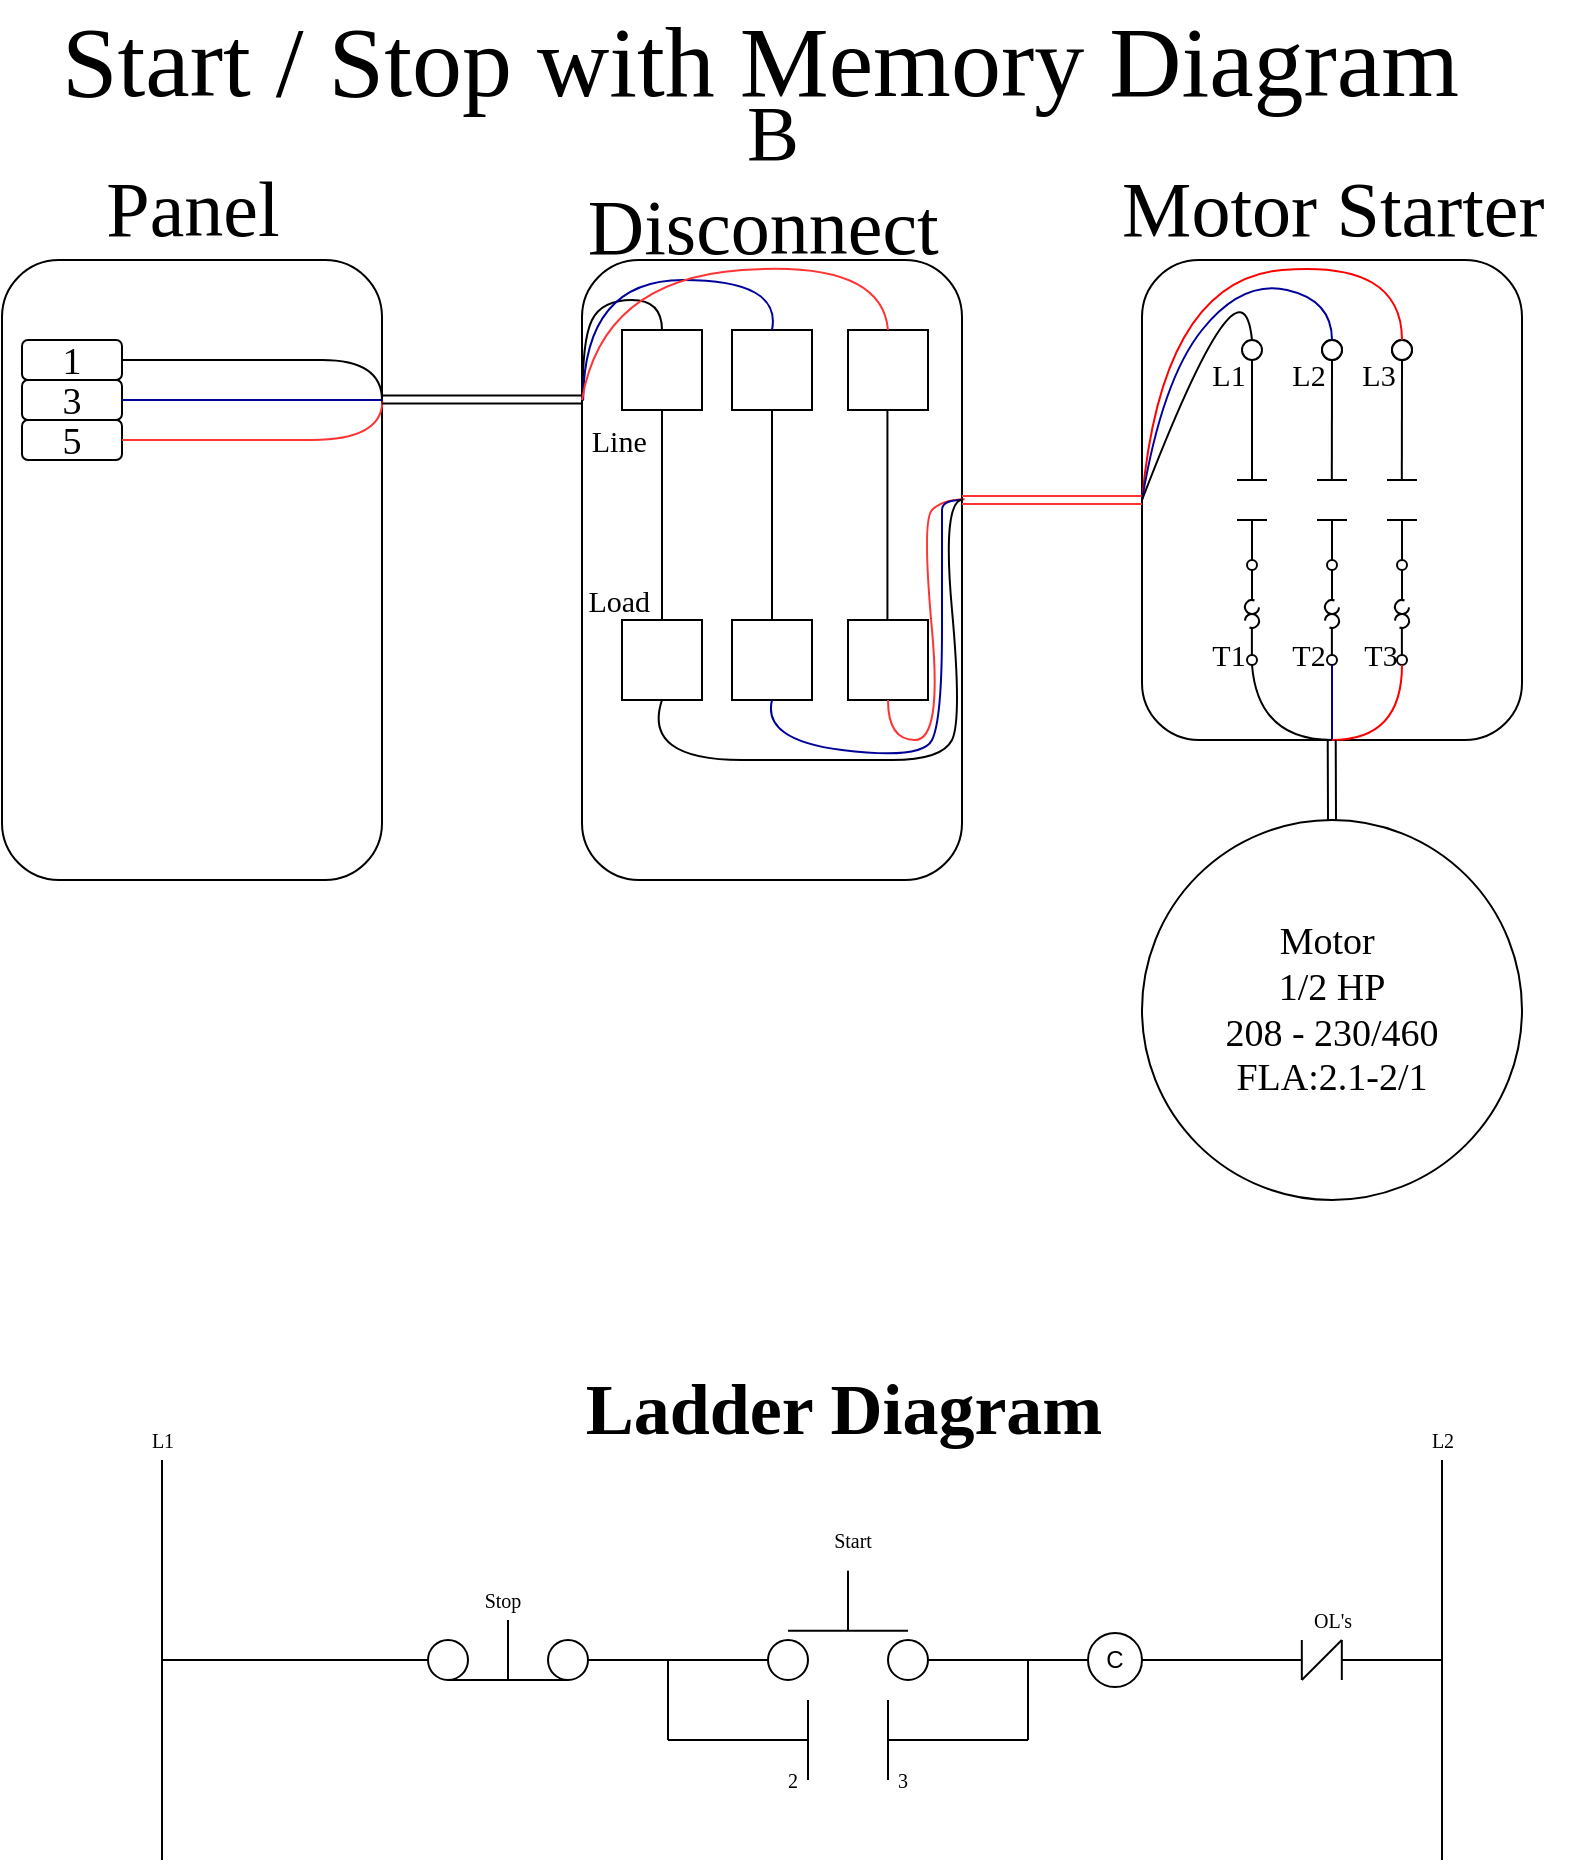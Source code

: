 <mxfile version="16.2.4" type="github">
  <diagram id="JhNW7K9gB0snOxjoR8eA" name="Page-1">
    <mxGraphModel dx="946" dy="1663" grid="1" gridSize="10" guides="1" tooltips="1" connect="1" arrows="1" fold="1" page="1" pageScale="1" pageWidth="850" pageHeight="1100" math="0" shadow="0">
      <root>
        <mxCell id="0" />
        <mxCell id="1" parent="0" />
        <mxCell id="8scC_wSJQgRr0QdbTtFx-1" value="" style="endArrow=none;html=1;rounded=0;" parent="1" edge="1">
          <mxGeometry width="50" height="50" relative="1" as="geometry">
            <mxPoint x="120" y="920" as="sourcePoint" />
            <mxPoint x="120" y="720" as="targetPoint" />
            <Array as="points" />
          </mxGeometry>
        </mxCell>
        <mxCell id="8scC_wSJQgRr0QdbTtFx-2" value="" style="endArrow=none;html=1;rounded=0;" parent="1" edge="1">
          <mxGeometry width="50" height="50" relative="1" as="geometry">
            <mxPoint x="760" y="920" as="sourcePoint" />
            <mxPoint x="760" y="720" as="targetPoint" />
          </mxGeometry>
        </mxCell>
        <mxCell id="8scC_wSJQgRr0QdbTtFx-3" value="" style="endArrow=none;html=1;rounded=0;entryX=0;entryY=0.5;entryDx=0;entryDy=0;" parent="1" target="8scC_wSJQgRr0QdbTtFx-5" edge="1">
          <mxGeometry width="50" height="50" relative="1" as="geometry">
            <mxPoint x="120" y="820" as="sourcePoint" />
            <mxPoint x="250" y="820" as="targetPoint" />
          </mxGeometry>
        </mxCell>
        <mxCell id="8scC_wSJQgRr0QdbTtFx-5" value="" style="ellipse;whiteSpace=wrap;html=1;aspect=fixed;" parent="1" vertex="1">
          <mxGeometry x="253" y="810" width="20" height="20" as="geometry" />
        </mxCell>
        <mxCell id="8scC_wSJQgRr0QdbTtFx-6" value="" style="endArrow=none;html=1;rounded=0;exitX=0.5;exitY=1;exitDx=0;exitDy=0;entryX=0.5;entryY=1;entryDx=0;entryDy=0;" parent="1" source="8scC_wSJQgRr0QdbTtFx-5" target="8scC_wSJQgRr0QdbTtFx-8" edge="1">
          <mxGeometry width="50" height="50" relative="1" as="geometry">
            <mxPoint x="433" y="860" as="sourcePoint" />
            <mxPoint x="313" y="830" as="targetPoint" />
          </mxGeometry>
        </mxCell>
        <mxCell id="8scC_wSJQgRr0QdbTtFx-7" value="" style="endArrow=none;html=1;rounded=0;" parent="1" edge="1">
          <mxGeometry width="50" height="50" relative="1" as="geometry">
            <mxPoint x="293" y="830" as="sourcePoint" />
            <mxPoint x="293" y="800" as="targetPoint" />
          </mxGeometry>
        </mxCell>
        <mxCell id="8scC_wSJQgRr0QdbTtFx-8" value="" style="ellipse;whiteSpace=wrap;html=1;aspect=fixed;" parent="1" vertex="1">
          <mxGeometry x="313" y="810" width="20" height="20" as="geometry" />
        </mxCell>
        <mxCell id="8scC_wSJQgRr0QdbTtFx-10" value="" style="endArrow=none;html=1;rounded=0;exitX=1;exitY=0.5;exitDx=0;exitDy=0;" parent="1" source="8scC_wSJQgRr0QdbTtFx-8" edge="1">
          <mxGeometry width="50" height="50" relative="1" as="geometry">
            <mxPoint x="273" y="850" as="sourcePoint" />
            <mxPoint x="373" y="820" as="targetPoint" />
          </mxGeometry>
        </mxCell>
        <mxCell id="8scC_wSJQgRr0QdbTtFx-11" value="" style="ellipse;whiteSpace=wrap;html=1;aspect=fixed;" parent="1" vertex="1">
          <mxGeometry x="423" y="810" width="20" height="20" as="geometry" />
        </mxCell>
        <mxCell id="8scC_wSJQgRr0QdbTtFx-13" value="" style="endArrow=none;html=1;rounded=0;" parent="1" edge="1">
          <mxGeometry width="50" height="50" relative="1" as="geometry">
            <mxPoint x="463.0" y="805.42" as="sourcePoint" />
            <mxPoint x="463.0" y="775.42" as="targetPoint" />
          </mxGeometry>
        </mxCell>
        <mxCell id="8scC_wSJQgRr0QdbTtFx-14" value="" style="ellipse;whiteSpace=wrap;html=1;aspect=fixed;" parent="1" vertex="1">
          <mxGeometry x="483" y="810" width="20" height="20" as="geometry" />
        </mxCell>
        <mxCell id="8scC_wSJQgRr0QdbTtFx-15" value="" style="endArrow=none;html=1;rounded=0;exitX=1;exitY=0.5;exitDx=0;exitDy=0;" parent="1" source="8scC_wSJQgRr0QdbTtFx-14" edge="1">
          <mxGeometry width="50" height="50" relative="1" as="geometry">
            <mxPoint x="443" y="850" as="sourcePoint" />
            <mxPoint x="553" y="820" as="targetPoint" />
          </mxGeometry>
        </mxCell>
        <mxCell id="8scC_wSJQgRr0QdbTtFx-16" value="" style="endArrow=none;html=1;rounded=0;" parent="1" edge="1">
          <mxGeometry width="50" height="50" relative="1" as="geometry">
            <mxPoint x="433" y="805.42" as="sourcePoint" />
            <mxPoint x="493" y="805.42" as="targetPoint" />
          </mxGeometry>
        </mxCell>
        <mxCell id="8scC_wSJQgRr0QdbTtFx-20" value="" style="endArrow=none;html=1;rounded=0;" parent="1" edge="1">
          <mxGeometry width="50" height="50" relative="1" as="geometry">
            <mxPoint x="373" y="860" as="sourcePoint" />
            <mxPoint x="373" y="820" as="targetPoint" />
          </mxGeometry>
        </mxCell>
        <mxCell id="8scC_wSJQgRr0QdbTtFx-21" value="" style="endArrow=none;html=1;rounded=0;" parent="1" edge="1">
          <mxGeometry width="50" height="50" relative="1" as="geometry">
            <mxPoint x="373" y="860" as="sourcePoint" />
            <mxPoint x="443" y="860" as="targetPoint" />
          </mxGeometry>
        </mxCell>
        <mxCell id="8scC_wSJQgRr0QdbTtFx-22" value="" style="endArrow=none;html=1;rounded=0;" parent="1" edge="1">
          <mxGeometry width="50" height="50" relative="1" as="geometry">
            <mxPoint x="443" y="880" as="sourcePoint" />
            <mxPoint x="443" y="840" as="targetPoint" />
          </mxGeometry>
        </mxCell>
        <mxCell id="8scC_wSJQgRr0QdbTtFx-23" value="" style="endArrow=none;html=1;rounded=0;" parent="1" edge="1">
          <mxGeometry width="50" height="50" relative="1" as="geometry">
            <mxPoint x="483" y="880" as="sourcePoint" />
            <mxPoint x="483" y="840" as="targetPoint" />
          </mxGeometry>
        </mxCell>
        <mxCell id="8scC_wSJQgRr0QdbTtFx-24" value="" style="endArrow=none;html=1;rounded=0;" parent="1" edge="1">
          <mxGeometry width="50" height="50" relative="1" as="geometry">
            <mxPoint x="483" y="860" as="sourcePoint" />
            <mxPoint x="553" y="860" as="targetPoint" />
          </mxGeometry>
        </mxCell>
        <mxCell id="8scC_wSJQgRr0QdbTtFx-25" value="" style="endArrow=none;html=1;rounded=0;entryX=0;entryY=0.5;entryDx=0;entryDy=0;" parent="1" target="8scC_wSJQgRr0QdbTtFx-11" edge="1">
          <mxGeometry width="50" height="50" relative="1" as="geometry">
            <mxPoint x="373" y="820" as="sourcePoint" />
            <mxPoint x="463" y="800" as="targetPoint" />
          </mxGeometry>
        </mxCell>
        <mxCell id="8scC_wSJQgRr0QdbTtFx-26" value="" style="endArrow=none;html=1;rounded=0;" parent="1" edge="1">
          <mxGeometry width="50" height="50" relative="1" as="geometry">
            <mxPoint x="553" y="860" as="sourcePoint" />
            <mxPoint x="553" y="820" as="targetPoint" />
          </mxGeometry>
        </mxCell>
        <mxCell id="8scC_wSJQgRr0QdbTtFx-27" value="" style="endArrow=none;html=1;rounded=0;" parent="1" target="8scC_wSJQgRr0QdbTtFx-28" edge="1">
          <mxGeometry width="50" height="50" relative="1" as="geometry">
            <mxPoint x="553" y="820" as="sourcePoint" />
            <mxPoint x="593" y="820" as="targetPoint" />
          </mxGeometry>
        </mxCell>
        <mxCell id="8scC_wSJQgRr0QdbTtFx-28" value="C" style="ellipse;whiteSpace=wrap;html=1;aspect=fixed;direction=west;" parent="1" vertex="1">
          <mxGeometry x="583" y="806.5" width="27" height="27" as="geometry" />
        </mxCell>
        <mxCell id="8scC_wSJQgRr0QdbTtFx-32" value="" style="endArrow=none;html=1;rounded=0;fontFamily=Times New Roman;fontSize=10;fontColor=default;exitX=0;exitY=0.5;exitDx=0;exitDy=0;" parent="1" source="8scC_wSJQgRr0QdbTtFx-28" edge="1">
          <mxGeometry width="50" height="50" relative="1" as="geometry">
            <mxPoint x="609.997" y="795.0" as="sourcePoint" />
            <mxPoint x="690" y="820" as="targetPoint" />
          </mxGeometry>
        </mxCell>
        <mxCell id="8scC_wSJQgRr0QdbTtFx-9" value="" style="endArrow=none;html=1;rounded=0;fontFamily=Times New Roman;fontSize=10;fontColor=default;" parent="1" edge="1">
          <mxGeometry width="50" height="50" relative="1" as="geometry">
            <mxPoint x="689.91" y="830" as="sourcePoint" />
            <mxPoint x="689.91" y="810" as="targetPoint" />
          </mxGeometry>
        </mxCell>
        <mxCell id="8scC_wSJQgRr0QdbTtFx-12" value="" style="endArrow=none;html=1;rounded=0;fontFamily=Times New Roman;fontSize=10;fontColor=default;" parent="1" edge="1">
          <mxGeometry width="50" height="50" relative="1" as="geometry">
            <mxPoint x="709.91" y="830" as="sourcePoint" />
            <mxPoint x="709.91" y="810" as="targetPoint" />
          </mxGeometry>
        </mxCell>
        <mxCell id="8scC_wSJQgRr0QdbTtFx-17" value="" style="endArrow=none;html=1;rounded=0;fontFamily=Times New Roman;fontSize=10;fontColor=default;" parent="1" edge="1">
          <mxGeometry width="50" height="50" relative="1" as="geometry">
            <mxPoint x="689.91" y="830" as="sourcePoint" />
            <mxPoint x="709.91" y="810" as="targetPoint" />
          </mxGeometry>
        </mxCell>
        <mxCell id="8scC_wSJQgRr0QdbTtFx-18" value="OL&#39;s" style="text;html=1;align=center;verticalAlign=middle;resizable=0;points=[];autosize=1;strokeColor=none;fillColor=none;fontSize=10;fontFamily=Times New Roman;fontColor=default;" parent="1" vertex="1">
          <mxGeometry x="690" y="790" width="30" height="20" as="geometry" />
        </mxCell>
        <mxCell id="8scC_wSJQgRr0QdbTtFx-19" value="2" style="text;html=1;align=center;verticalAlign=middle;resizable=0;points=[];autosize=1;strokeColor=none;fillColor=none;fontSize=10;fontFamily=Times New Roman;fontColor=default;" parent="1" vertex="1">
          <mxGeometry x="425" y="870" width="20" height="20" as="geometry" />
        </mxCell>
        <mxCell id="8scC_wSJQgRr0QdbTtFx-29" value="3" style="text;html=1;align=center;verticalAlign=middle;resizable=0;points=[];autosize=1;strokeColor=none;fillColor=none;fontSize=10;fontFamily=Times New Roman;fontColor=default;" parent="1" vertex="1">
          <mxGeometry x="480" y="870" width="20" height="20" as="geometry" />
        </mxCell>
        <mxCell id="8scC_wSJQgRr0QdbTtFx-30" value="Start&lt;br&gt;" style="text;html=1;align=center;verticalAlign=middle;resizable=0;points=[];autosize=1;strokeColor=none;fillColor=none;fontSize=10;fontFamily=Times New Roman;fontColor=default;" parent="1" vertex="1">
          <mxGeometry x="450" y="750" width="30" height="20" as="geometry" />
        </mxCell>
        <mxCell id="8scC_wSJQgRr0QdbTtFx-31" value="Stop" style="text;html=1;align=center;verticalAlign=middle;resizable=0;points=[];autosize=1;strokeColor=none;fillColor=none;fontSize=10;fontFamily=Times New Roman;fontColor=default;" parent="1" vertex="1">
          <mxGeometry x="275" y="780" width="30" height="20" as="geometry" />
        </mxCell>
        <mxCell id="8scC_wSJQgRr0QdbTtFx-33" value="L1&lt;br&gt;" style="text;html=1;align=center;verticalAlign=middle;resizable=0;points=[];autosize=1;strokeColor=none;fillColor=none;fontSize=10;fontFamily=Times New Roman;fontColor=default;" parent="1" vertex="1">
          <mxGeometry x="105" y="700" width="30" height="20" as="geometry" />
        </mxCell>
        <mxCell id="8scC_wSJQgRr0QdbTtFx-34" value="L2" style="text;html=1;align=center;verticalAlign=middle;resizable=0;points=[];autosize=1;strokeColor=none;fillColor=none;fontSize=10;fontFamily=Times New Roman;fontColor=default;" parent="1" vertex="1">
          <mxGeometry x="745" y="700" width="30" height="20" as="geometry" />
        </mxCell>
        <mxCell id="8scC_wSJQgRr0QdbTtFx-35" value="" style="endArrow=none;html=1;rounded=0;fontFamily=Times New Roman;fontSize=10;fontColor=default;" parent="1" edge="1">
          <mxGeometry width="50" height="50" relative="1" as="geometry">
            <mxPoint x="710" y="820" as="sourcePoint" />
            <mxPoint x="760" y="820" as="targetPoint" />
          </mxGeometry>
        </mxCell>
        <mxCell id="8scC_wSJQgRr0QdbTtFx-36" value="&lt;h1&gt;&lt;font style=&quot;font-size: 36px&quot;&gt;Ladder Diagram&amp;nbsp;&lt;/font&gt;&lt;/h1&gt;" style="text;html=1;align=center;verticalAlign=middle;resizable=0;points=[];autosize=1;strokeColor=none;fillColor=none;fontSize=10;fontFamily=Times New Roman;fontColor=default;" parent="1" vertex="1">
          <mxGeometry x="325" y="670" width="280" height="50" as="geometry" />
        </mxCell>
        <mxCell id="8scC_wSJQgRr0QdbTtFx-38" value="" style="rounded=1;whiteSpace=wrap;html=1;labelBackgroundColor=none;fontFamily=Times New Roman;fontSize=36;fontColor=default;direction=south;" parent="1" vertex="1">
          <mxGeometry x="40" y="120" width="190" height="310" as="geometry" />
        </mxCell>
        <mxCell id="8scC_wSJQgRr0QdbTtFx-39" value="" style="rounded=1;whiteSpace=wrap;html=1;labelBackgroundColor=none;fontFamily=Times New Roman;fontSize=36;fontColor=default;direction=south;" parent="1" vertex="1">
          <mxGeometry x="330" y="120" width="190" height="310" as="geometry" />
        </mxCell>
        <mxCell id="8scC_wSJQgRr0QdbTtFx-41" value="&lt;font style=&quot;font-size: 19px&quot;&gt;1&lt;/font&gt;" style="rounded=1;whiteSpace=wrap;html=1;labelBackgroundColor=none;fontFamily=Times New Roman;fontSize=36;fontColor=default;spacingLeft=0;spacingBottom=10;" parent="1" vertex="1">
          <mxGeometry x="50" y="160" width="50" height="20" as="geometry" />
        </mxCell>
        <mxCell id="8scC_wSJQgRr0QdbTtFx-135" style="edgeStyle=orthogonalEdgeStyle;curved=1;rounded=0;orthogonalLoop=1;jettySize=auto;html=1;exitX=1;exitY=0.75;exitDx=0;exitDy=0;fontFamily=Times New Roman;fontSize=19;fontColor=default;strokeColor=#000000;" parent="1" source="8scC_wSJQgRr0QdbTtFx-40" edge="1">
          <mxGeometry relative="1" as="geometry">
            <mxPoint x="657.508" y="360.056" as="targetPoint" />
          </mxGeometry>
        </mxCell>
        <mxCell id="8scC_wSJQgRr0QdbTtFx-40" value="" style="rounded=1;whiteSpace=wrap;html=1;labelBackgroundColor=none;fontFamily=Times New Roman;fontSize=36;fontColor=default;direction=south;strokeColor=#000000;" parent="1" vertex="1">
          <mxGeometry x="610" y="120" width="190" height="240" as="geometry" />
        </mxCell>
        <mxCell id="8scC_wSJQgRr0QdbTtFx-42" value="&lt;font style=&quot;font-size: 19px&quot;&gt;3&lt;/font&gt;" style="rounded=1;whiteSpace=wrap;html=1;labelBackgroundColor=none;fontFamily=Times New Roman;fontSize=36;fontColor=default;spacingBottom=10;" parent="1" vertex="1">
          <mxGeometry x="50" y="180" width="50" height="20" as="geometry" />
        </mxCell>
        <mxCell id="8scC_wSJQgRr0QdbTtFx-43" value="&lt;font style=&quot;font-size: 19px&quot;&gt;5&lt;/font&gt;" style="rounded=1;whiteSpace=wrap;html=1;labelBackgroundColor=none;fontFamily=Times New Roman;fontSize=36;fontColor=default;spacingBottom=10;" parent="1" vertex="1">
          <mxGeometry x="50" y="200" width="50" height="20" as="geometry" />
        </mxCell>
        <mxCell id="8scC_wSJQgRr0QdbTtFx-53" value="" style="endArrow=none;html=1;rounded=0;fontFamily=Times New Roman;fontSize=19;fontColor=default;strokeColor=#000099;curved=1;exitX=1;exitY=0.5;exitDx=0;exitDy=0;" parent="1" source="8scC_wSJQgRr0QdbTtFx-42" edge="1">
          <mxGeometry width="50" height="50" relative="1" as="geometry">
            <mxPoint x="140" y="210" as="sourcePoint" />
            <mxPoint x="230" y="190" as="targetPoint" />
          </mxGeometry>
        </mxCell>
        <mxCell id="8scC_wSJQgRr0QdbTtFx-54" value="" style="endArrow=none;html=1;rounded=0;fontFamily=Times New Roman;fontSize=19;fontColor=default;strokeColor=#FF3333;curved=1;exitX=1;exitY=0.5;exitDx=0;exitDy=0;entryX=0.228;entryY=-0.001;entryDx=0;entryDy=0;entryPerimeter=0;" parent="1" source="8scC_wSJQgRr0QdbTtFx-43" target="8scC_wSJQgRr0QdbTtFx-38" edge="1">
          <mxGeometry width="50" height="50" relative="1" as="geometry">
            <mxPoint x="150" y="260" as="sourcePoint" />
            <mxPoint x="200" y="210" as="targetPoint" />
            <Array as="points">
              <mxPoint x="160" y="210" />
              <mxPoint x="230" y="210" />
            </Array>
          </mxGeometry>
        </mxCell>
        <mxCell id="8scC_wSJQgRr0QdbTtFx-57" value="" style="endArrow=none;html=1;rounded=0;fontFamily=Times New Roman;fontSize=19;fontColor=default;strokeColor=#000000;curved=1;exitX=1;exitY=0.5;exitDx=0;exitDy=0;" parent="1" source="8scC_wSJQgRr0QdbTtFx-41" edge="1">
          <mxGeometry width="50" height="50" relative="1" as="geometry">
            <mxPoint x="150" y="190" as="sourcePoint" />
            <mxPoint x="230" y="190" as="targetPoint" />
            <Array as="points">
              <mxPoint x="170" y="170" />
              <mxPoint x="230" y="170" />
            </Array>
          </mxGeometry>
        </mxCell>
        <mxCell id="8scC_wSJQgRr0QdbTtFx-58" value="" style="whiteSpace=wrap;html=1;aspect=fixed;labelBackgroundColor=#ffffff;fontFamily=Times New Roman;fontSize=19;fontColor=default;" parent="1" vertex="1">
          <mxGeometry x="350" y="155" width="40" height="40" as="geometry" />
        </mxCell>
        <mxCell id="8scC_wSJQgRr0QdbTtFx-59" value="" style="whiteSpace=wrap;html=1;aspect=fixed;labelBackgroundColor=#ffffff;fontFamily=Times New Roman;fontSize=19;fontColor=default;" parent="1" vertex="1">
          <mxGeometry x="405" y="155" width="40" height="40" as="geometry" />
        </mxCell>
        <mxCell id="8scC_wSJQgRr0QdbTtFx-60" value="" style="whiteSpace=wrap;html=1;aspect=fixed;labelBackgroundColor=#ffffff;fontFamily=Times New Roman;fontSize=19;fontColor=default;" parent="1" vertex="1">
          <mxGeometry x="463" y="155" width="40" height="40" as="geometry" />
        </mxCell>
        <mxCell id="8scC_wSJQgRr0QdbTtFx-61" value="" style="whiteSpace=wrap;html=1;aspect=fixed;labelBackgroundColor=#ffffff;fontFamily=Times New Roman;fontSize=19;fontColor=default;" parent="1" vertex="1">
          <mxGeometry x="350" y="300" width="40" height="40" as="geometry" />
        </mxCell>
        <mxCell id="8scC_wSJQgRr0QdbTtFx-62" value="" style="endArrow=none;html=1;rounded=0;fontFamily=Times New Roman;fontSize=19;fontColor=default;strokeColor=#000000;curved=1;exitX=0.5;exitY=0;exitDx=0;exitDy=0;entryX=0.5;entryY=1;entryDx=0;entryDy=0;" parent="1" source="8scC_wSJQgRr0QdbTtFx-61" target="8scC_wSJQgRr0QdbTtFx-58" edge="1">
          <mxGeometry width="50" height="50" relative="1" as="geometry">
            <mxPoint x="390" y="340" as="sourcePoint" />
            <mxPoint x="440" y="290" as="targetPoint" />
          </mxGeometry>
        </mxCell>
        <mxCell id="8scC_wSJQgRr0QdbTtFx-63" value="" style="whiteSpace=wrap;html=1;aspect=fixed;labelBackgroundColor=#ffffff;fontFamily=Times New Roman;fontSize=19;fontColor=default;" parent="1" vertex="1">
          <mxGeometry x="405" y="300" width="40" height="40" as="geometry" />
        </mxCell>
        <mxCell id="8scC_wSJQgRr0QdbTtFx-64" value="" style="whiteSpace=wrap;html=1;aspect=fixed;labelBackgroundColor=#ffffff;fontFamily=Times New Roman;fontSize=19;fontColor=default;" parent="1" vertex="1">
          <mxGeometry x="463" y="300" width="40" height="40" as="geometry" />
        </mxCell>
        <mxCell id="8scC_wSJQgRr0QdbTtFx-65" value="" style="endArrow=none;html=1;rounded=0;fontFamily=Times New Roman;fontSize=19;fontColor=default;strokeColor=#000000;curved=1;entryX=0.5;entryY=1;entryDx=0;entryDy=0;" parent="1" target="8scC_wSJQgRr0QdbTtFx-59" edge="1">
          <mxGeometry width="50" height="50" relative="1" as="geometry">
            <mxPoint x="425" y="300" as="sourcePoint" />
            <mxPoint x="475" y="250" as="targetPoint" />
          </mxGeometry>
        </mxCell>
        <mxCell id="8scC_wSJQgRr0QdbTtFx-66" value="" style="endArrow=none;html=1;rounded=0;fontFamily=Times New Roman;fontSize=19;fontColor=default;strokeColor=#000000;curved=1;entryX=0.5;entryY=1;entryDx=0;entryDy=0;" parent="1" edge="1">
          <mxGeometry width="50" height="50" relative="1" as="geometry">
            <mxPoint x="482.71" y="300" as="sourcePoint" />
            <mxPoint x="482.71" y="195" as="targetPoint" />
          </mxGeometry>
        </mxCell>
        <mxCell id="8scC_wSJQgRr0QdbTtFx-67" value="" style="shape=link;html=1;rounded=0;fontFamily=Times New Roman;fontSize=19;fontColor=default;strokeColor=#000000;curved=1;" parent="1" edge="1">
          <mxGeometry width="100" relative="1" as="geometry">
            <mxPoint x="230" y="189.71" as="sourcePoint" />
            <mxPoint x="330" y="189.71" as="targetPoint" />
          </mxGeometry>
        </mxCell>
        <mxCell id="8scC_wSJQgRr0QdbTtFx-70" value="" style="endArrow=none;html=1;rounded=0;fontFamily=Times New Roman;fontSize=19;fontColor=default;strokeColor=#000000;curved=1;exitX=0.227;exitY=0.998;exitDx=0;exitDy=0;exitPerimeter=0;entryX=0.5;entryY=0;entryDx=0;entryDy=0;" parent="1" source="8scC_wSJQgRr0QdbTtFx-39" target="8scC_wSJQgRr0QdbTtFx-58" edge="1">
          <mxGeometry width="50" height="50" relative="1" as="geometry">
            <mxPoint x="380" y="200" as="sourcePoint" />
            <mxPoint x="430" y="150" as="targetPoint" />
            <Array as="points">
              <mxPoint x="330" y="160" />
              <mxPoint x="340" y="140" />
              <mxPoint x="370" y="140" />
            </Array>
          </mxGeometry>
        </mxCell>
        <mxCell id="8scC_wSJQgRr0QdbTtFx-76" value="" style="endArrow=none;html=1;rounded=0;fontFamily=Times New Roman;fontSize=19;fontColor=default;strokeColor=#000099;curved=1;exitX=0.226;exitY=0.997;exitDx=0;exitDy=0;exitPerimeter=0;entryX=0.5;entryY=0;entryDx=0;entryDy=0;" parent="1" source="8scC_wSJQgRr0QdbTtFx-39" target="8scC_wSJQgRr0QdbTtFx-59" edge="1">
          <mxGeometry width="50" height="50" relative="1" as="geometry">
            <mxPoint x="340" y="190" as="sourcePoint" />
            <mxPoint x="390" y="140" as="targetPoint" />
            <Array as="points">
              <mxPoint x="331" y="130" />
              <mxPoint x="430" y="130" />
            </Array>
          </mxGeometry>
        </mxCell>
        <mxCell id="8scC_wSJQgRr0QdbTtFx-77" value="" style="endArrow=none;html=1;rounded=0;fontFamily=Times New Roman;fontSize=19;fontColor=default;strokeColor=#FF3333;curved=1;entryX=0.5;entryY=0;entryDx=0;entryDy=0;" parent="1" target="8scC_wSJQgRr0QdbTtFx-60" edge="1">
          <mxGeometry width="50" height="50" relative="1" as="geometry">
            <mxPoint x="330" y="190" as="sourcePoint" />
            <mxPoint x="440" y="150" as="targetPoint" />
            <Array as="points">
              <mxPoint x="340" y="130" />
              <mxPoint x="480" y="120" />
            </Array>
          </mxGeometry>
        </mxCell>
        <mxCell id="8scC_wSJQgRr0QdbTtFx-78" value="" style="shape=link;html=1;rounded=0;fontFamily=Times New Roman;fontSize=19;fontColor=default;strokeColor=#FF3333;curved=1;" parent="1" edge="1">
          <mxGeometry width="100" relative="1" as="geometry">
            <mxPoint x="520" y="240" as="sourcePoint" />
            <mxPoint x="610" y="240" as="targetPoint" />
          </mxGeometry>
        </mxCell>
        <mxCell id="8scC_wSJQgRr0QdbTtFx-79" value="" style="endArrow=none;html=1;rounded=0;fontFamily=Times New Roman;fontSize=19;fontColor=default;strokeColor=#FF3333;curved=1;exitX=0.5;exitY=1;exitDx=0;exitDy=0;entryX=0.386;entryY=-0.007;entryDx=0;entryDy=0;entryPerimeter=0;" parent="1" source="8scC_wSJQgRr0QdbTtFx-64" target="8scC_wSJQgRr0QdbTtFx-39" edge="1">
          <mxGeometry width="50" height="50" relative="1" as="geometry">
            <mxPoint x="460" y="280" as="sourcePoint" />
            <mxPoint x="510" y="230" as="targetPoint" />
            <Array as="points">
              <mxPoint x="483" y="360" />
              <mxPoint x="510" y="360" />
              <mxPoint x="500" y="250" />
              <mxPoint x="510" y="240" />
            </Array>
          </mxGeometry>
        </mxCell>
        <mxCell id="8scC_wSJQgRr0QdbTtFx-80" value="" style="endArrow=none;html=1;rounded=0;fontFamily=Times New Roman;fontSize=19;fontColor=default;strokeColor=#000099;curved=1;exitX=0.5;exitY=1;exitDx=0;exitDy=0;" parent="1" source="8scC_wSJQgRr0QdbTtFx-63" edge="1">
          <mxGeometry width="50" height="50" relative="1" as="geometry">
            <mxPoint x="480" y="330" as="sourcePoint" />
            <mxPoint x="520" y="240" as="targetPoint" />
            <Array as="points">
              <mxPoint x="420" y="360" />
              <mxPoint x="500" y="370" />
              <mxPoint x="510" y="350" />
              <mxPoint x="510" y="260" />
              <mxPoint x="510" y="250" />
              <mxPoint x="510" y="240" />
            </Array>
          </mxGeometry>
        </mxCell>
        <mxCell id="8scC_wSJQgRr0QdbTtFx-82" value="" style="endArrow=none;html=1;rounded=0;fontFamily=Times New Roman;fontSize=19;fontColor=default;strokeColor=#000000;curved=1;exitX=0.5;exitY=1;exitDx=0;exitDy=0;entryX=0.386;entryY=-0.003;entryDx=0;entryDy=0;entryPerimeter=0;" parent="1" source="8scC_wSJQgRr0QdbTtFx-61" target="8scC_wSJQgRr0QdbTtFx-39" edge="1">
          <mxGeometry width="50" height="50" relative="1" as="geometry">
            <mxPoint x="390" y="320" as="sourcePoint" />
            <mxPoint x="440" y="270" as="targetPoint" />
            <Array as="points">
              <mxPoint x="360" y="370" />
              <mxPoint x="460" y="370" />
              <mxPoint x="510" y="370" />
              <mxPoint x="520" y="350" />
              <mxPoint x="510" y="240" />
            </Array>
          </mxGeometry>
        </mxCell>
        <mxCell id="8scC_wSJQgRr0QdbTtFx-83" value="" style="ellipse;whiteSpace=wrap;html=1;aspect=fixed;labelBackgroundColor=#ffffff;fontFamily=Times New Roman;fontSize=19;fontColor=default;" parent="1" vertex="1">
          <mxGeometry x="660" y="160" width="10" height="10" as="geometry" />
        </mxCell>
        <mxCell id="8scC_wSJQgRr0QdbTtFx-84" value="" style="ellipse;whiteSpace=wrap;html=1;aspect=fixed;labelBackgroundColor=#ffffff;fontFamily=Times New Roman;fontSize=19;fontColor=default;" parent="1" vertex="1">
          <mxGeometry x="700" y="160" width="10" height="10" as="geometry" />
        </mxCell>
        <mxCell id="8scC_wSJQgRr0QdbTtFx-85" value="" style="ellipse;whiteSpace=wrap;html=1;aspect=fixed;labelBackgroundColor=#ffffff;fontFamily=Times New Roman;fontSize=19;fontColor=default;" parent="1" vertex="1">
          <mxGeometry x="735" y="160" width="10" height="10" as="geometry" />
        </mxCell>
        <mxCell id="8scC_wSJQgRr0QdbTtFx-86" value="" style="endArrow=none;html=1;rounded=0;fontFamily=Times New Roman;fontSize=19;fontColor=default;strokeColor=#000000;curved=1;entryX=0.5;entryY=1;entryDx=0;entryDy=0;" parent="1" target="8scC_wSJQgRr0QdbTtFx-83" edge="1">
          <mxGeometry width="50" height="50" relative="1" as="geometry">
            <mxPoint x="665" y="230" as="sourcePoint" />
            <mxPoint x="770" y="160" as="targetPoint" />
          </mxGeometry>
        </mxCell>
        <object label="" id="8scC_wSJQgRr0QdbTtFx-88">
          <mxCell style="endArrow=none;html=1;rounded=0;fontFamily=Times New Roman;fontSize=19;fontColor=default;strokeColor=#000000;curved=1;" parent="1" edge="1">
            <mxGeometry width="50" height="50" relative="1" as="geometry">
              <mxPoint x="657.5" y="230" as="sourcePoint" />
              <mxPoint x="672.5" y="230" as="targetPoint" />
            </mxGeometry>
          </mxCell>
        </object>
        <mxCell id="8scC_wSJQgRr0QdbTtFx-90" value="" style="ellipse;whiteSpace=wrap;html=1;aspect=fixed;labelBackgroundColor=#ffffff;fontFamily=Times New Roman;fontSize=19;fontColor=default;" parent="1" vertex="1">
          <mxGeometry x="700" y="160" width="10" height="10" as="geometry" />
        </mxCell>
        <mxCell id="8scC_wSJQgRr0QdbTtFx-91" value="" style="endArrow=none;html=1;rounded=0;fontFamily=Times New Roman;fontSize=19;fontColor=default;strokeColor=#000000;curved=1;entryX=0.5;entryY=1;entryDx=0;entryDy=0;exitX=0.355;exitY=0.711;exitDx=0;exitDy=0;exitPerimeter=0;" parent="1" target="8scC_wSJQgRr0QdbTtFx-90" edge="1">
          <mxGeometry width="50" height="50" relative="1" as="geometry">
            <mxPoint x="704.91" y="230.05" as="sourcePoint" />
            <mxPoint x="810" y="160" as="targetPoint" />
            <Array as="points">
              <mxPoint x="705" y="190" />
            </Array>
          </mxGeometry>
        </mxCell>
        <object label="" id="8scC_wSJQgRr0QdbTtFx-92">
          <mxCell style="endArrow=none;html=1;rounded=0;fontFamily=Times New Roman;fontSize=19;fontColor=default;strokeColor=#000000;curved=1;" parent="1" edge="1">
            <mxGeometry width="50" height="50" relative="1" as="geometry">
              <mxPoint x="697.5" y="230" as="sourcePoint" />
              <mxPoint x="712.5" y="230" as="targetPoint" />
            </mxGeometry>
          </mxCell>
        </object>
        <mxCell id="8scC_wSJQgRr0QdbTtFx-93" value="" style="ellipse;whiteSpace=wrap;html=1;aspect=fixed;labelBackgroundColor=#ffffff;fontFamily=Times New Roman;fontSize=19;fontColor=default;" parent="1" vertex="1">
          <mxGeometry x="735" y="160" width="10" height="10" as="geometry" />
        </mxCell>
        <mxCell id="8scC_wSJQgRr0QdbTtFx-94" value="" style="endArrow=none;html=1;rounded=0;fontFamily=Times New Roman;fontSize=19;fontColor=default;strokeColor=#000000;curved=1;entryX=0.5;entryY=1;entryDx=0;entryDy=0;exitX=0.355;exitY=0.711;exitDx=0;exitDy=0;exitPerimeter=0;" parent="1" target="8scC_wSJQgRr0QdbTtFx-93" edge="1">
          <mxGeometry width="50" height="50" relative="1" as="geometry">
            <mxPoint x="739.91" y="230.05" as="sourcePoint" />
            <mxPoint x="845" y="160" as="targetPoint" />
          </mxGeometry>
        </mxCell>
        <object label="" id="8scC_wSJQgRr0QdbTtFx-95">
          <mxCell style="endArrow=none;html=1;rounded=0;fontFamily=Times New Roman;fontSize=19;fontColor=default;strokeColor=#000000;curved=1;" parent="1" edge="1">
            <mxGeometry width="50" height="50" relative="1" as="geometry">
              <mxPoint x="732.5" y="230" as="sourcePoint" />
              <mxPoint x="747.5" y="230" as="targetPoint" />
            </mxGeometry>
          </mxCell>
        </object>
        <object label="" id="8scC_wSJQgRr0QdbTtFx-96">
          <mxCell style="endArrow=none;html=1;rounded=0;fontFamily=Times New Roman;fontSize=19;fontColor=default;strokeColor=#000000;curved=1;" parent="1" edge="1">
            <mxGeometry width="50" height="50" relative="1" as="geometry">
              <mxPoint x="657.5" y="250" as="sourcePoint" />
              <mxPoint x="672.5" y="250" as="targetPoint" />
            </mxGeometry>
          </mxCell>
        </object>
        <object label="" id="8scC_wSJQgRr0QdbTtFx-98">
          <mxCell style="endArrow=none;html=1;rounded=0;fontFamily=Times New Roman;fontSize=19;fontColor=default;strokeColor=#000000;curved=1;" parent="1" edge="1">
            <mxGeometry width="50" height="50" relative="1" as="geometry">
              <mxPoint x="697.5" y="250" as="sourcePoint" />
              <mxPoint x="712.5" y="250" as="targetPoint" />
            </mxGeometry>
          </mxCell>
        </object>
        <object label="" id="8scC_wSJQgRr0QdbTtFx-99">
          <mxCell style="endArrow=none;html=1;rounded=0;fontFamily=Times New Roman;fontSize=19;fontColor=default;strokeColor=#000000;curved=1;" parent="1" edge="1">
            <mxGeometry width="50" height="50" relative="1" as="geometry">
              <mxPoint x="732.5" y="250" as="sourcePoint" />
              <mxPoint x="747.5" y="250" as="targetPoint" />
            </mxGeometry>
          </mxCell>
        </object>
        <mxCell id="8scC_wSJQgRr0QdbTtFx-100" value="" style="endArrow=none;html=1;rounded=0;fontFamily=Times New Roman;fontSize=19;fontColor=default;strokeColor=#000000;curved=1;entryX=0.5;entryY=1;entryDx=0;entryDy=0;" parent="1" target="8scC_wSJQgRr0QdbTtFx-101" edge="1">
          <mxGeometry width="50" height="50" relative="1" as="geometry">
            <mxPoint x="665" y="250" as="sourcePoint" />
            <mxPoint x="664.99" y="250" as="targetPoint" />
          </mxGeometry>
        </mxCell>
        <mxCell id="8scC_wSJQgRr0QdbTtFx-101" value="" style="ellipse;whiteSpace=wrap;html=1;aspect=fixed;labelBackgroundColor=#ffffff;fontFamily=Times New Roman;fontSize=19;fontColor=default;direction=west;spacingRight=13;" parent="1" vertex="1">
          <mxGeometry x="662.5" y="270" width="5" height="5" as="geometry" />
        </mxCell>
        <object label="" id="8scC_wSJQgRr0QdbTtFx-103">
          <mxCell style="endArrow=none;html=1;rounded=0;fontFamily=Times New Roman;fontSize=19;fontColor=default;strokeColor=#000000;curved=1;" parent="1" edge="1">
            <mxGeometry width="50" height="50" relative="1" as="geometry">
              <mxPoint x="697.5" y="250" as="sourcePoint" />
              <mxPoint x="712.5" y="250" as="targetPoint" />
            </mxGeometry>
          </mxCell>
        </object>
        <mxCell id="8scC_wSJQgRr0QdbTtFx-104" value="" style="endArrow=none;html=1;rounded=0;fontFamily=Times New Roman;fontSize=19;fontColor=default;strokeColor=#000000;curved=1;entryX=0.5;entryY=1;entryDx=0;entryDy=0;" parent="1" edge="1">
          <mxGeometry width="50" height="50" relative="1" as="geometry">
            <mxPoint x="705" y="250" as="sourcePoint" />
            <mxPoint x="705" y="270" as="targetPoint" />
            <Array as="points">
              <mxPoint x="705" y="260" />
            </Array>
          </mxGeometry>
        </mxCell>
        <object label="" id="8scC_wSJQgRr0QdbTtFx-106">
          <mxCell style="endArrow=none;html=1;rounded=0;fontFamily=Times New Roman;fontSize=19;fontColor=default;strokeColor=#000000;curved=1;" parent="1" edge="1">
            <mxGeometry width="50" height="50" relative="1" as="geometry">
              <mxPoint x="732.5" y="250" as="sourcePoint" />
              <mxPoint x="747.5" y="250" as="targetPoint" />
            </mxGeometry>
          </mxCell>
        </object>
        <mxCell id="8scC_wSJQgRr0QdbTtFx-107" value="" style="endArrow=none;html=1;rounded=0;fontFamily=Times New Roman;fontSize=19;fontColor=default;strokeColor=#000000;curved=1;entryX=0.5;entryY=1;entryDx=0;entryDy=0;" parent="1" edge="1">
          <mxGeometry width="50" height="50" relative="1" as="geometry">
            <mxPoint x="740" y="250" as="sourcePoint" />
            <mxPoint x="740" y="270" as="targetPoint" />
          </mxGeometry>
        </mxCell>
        <mxCell id="8scC_wSJQgRr0QdbTtFx-109" value="" style="endArrow=none;html=1;rounded=0;fontFamily=Times New Roman;fontSize=19;fontColor=default;strokeColor=#000000;curved=1;entryX=0.5;entryY=0;entryDx=0;entryDy=0;" parent="1" target="8scC_wSJQgRr0QdbTtFx-101" edge="1">
          <mxGeometry width="50" height="50" relative="1" as="geometry">
            <mxPoint x="665" y="290" as="sourcePoint" />
            <mxPoint x="690" y="240" as="targetPoint" />
            <Array as="points">
              <mxPoint x="665" y="290" />
            </Array>
          </mxGeometry>
        </mxCell>
        <mxCell id="8scC_wSJQgRr0QdbTtFx-110" value="" style="verticalLabelPosition=bottom;verticalAlign=top;html=1;shape=mxgraph.basic.arc;startAngle=0.3;endAngle=0.1;labelBackgroundColor=#ffffff;fontFamily=Times New Roman;fontSize=19;fontColor=default;rotation=-15;" parent="1" vertex="1">
          <mxGeometry x="661.5" y="290" width="7" height="7" as="geometry" />
        </mxCell>
        <mxCell id="8scC_wSJQgRr0QdbTtFx-111" value="" style="verticalLabelPosition=bottom;verticalAlign=top;html=1;shape=mxgraph.basic.arc;startAngle=0.3;endAngle=0.1;labelBackgroundColor=#ffffff;fontFamily=Times New Roman;fontSize=19;fontColor=default;rotation=-195;" parent="1" vertex="1">
          <mxGeometry x="661.5" y="297" width="7" height="7" as="geometry" />
        </mxCell>
        <mxCell id="8scC_wSJQgRr0QdbTtFx-113" value="" style="endArrow=none;html=1;rounded=0;fontFamily=Times New Roman;fontSize=19;fontColor=default;strokeColor=#000000;curved=1;entryX=0.5;entryY=0;entryDx=0;entryDy=0;" parent="1" edge="1">
          <mxGeometry width="50" height="50" relative="1" as="geometry">
            <mxPoint x="664.94" y="319" as="sourcePoint" />
            <mxPoint x="664.94" y="304" as="targetPoint" />
            <Array as="points">
              <mxPoint x="664.94" y="319" />
            </Array>
          </mxGeometry>
        </mxCell>
        <mxCell id="8scC_wSJQgRr0QdbTtFx-114" value="" style="ellipse;whiteSpace=wrap;html=1;aspect=fixed;labelBackgroundColor=#ffffff;fontFamily=Times New Roman;fontSize=19;fontColor=default;direction=west;spacingRight=13;" parent="1" vertex="1">
          <mxGeometry x="662.5" y="317.5" width="5" height="5" as="geometry" />
        </mxCell>
        <mxCell id="8scC_wSJQgRr0QdbTtFx-115" value="" style="ellipse;whiteSpace=wrap;html=1;aspect=fixed;labelBackgroundColor=#ffffff;fontFamily=Times New Roman;fontSize=19;fontColor=default;direction=west;spacingRight=13;" parent="1" vertex="1">
          <mxGeometry x="702.5" y="270" width="5" height="5" as="geometry" />
        </mxCell>
        <mxCell id="8scC_wSJQgRr0QdbTtFx-116" value="" style="endArrow=none;html=1;rounded=0;fontFamily=Times New Roman;fontSize=19;fontColor=default;strokeColor=#000000;curved=1;entryX=0.5;entryY=0;entryDx=0;entryDy=0;" parent="1" target="8scC_wSJQgRr0QdbTtFx-115" edge="1">
          <mxGeometry width="50" height="50" relative="1" as="geometry">
            <mxPoint x="705" y="290" as="sourcePoint" />
            <mxPoint x="730" y="240" as="targetPoint" />
            <Array as="points">
              <mxPoint x="705" y="290" />
            </Array>
          </mxGeometry>
        </mxCell>
        <mxCell id="8scC_wSJQgRr0QdbTtFx-117" value="" style="verticalLabelPosition=bottom;verticalAlign=top;html=1;shape=mxgraph.basic.arc;startAngle=0.3;endAngle=0.1;labelBackgroundColor=#ffffff;fontFamily=Times New Roman;fontSize=19;fontColor=default;rotation=-15;" parent="1" vertex="1">
          <mxGeometry x="701.5" y="290" width="7" height="7" as="geometry" />
        </mxCell>
        <mxCell id="8scC_wSJQgRr0QdbTtFx-118" value="" style="verticalLabelPosition=bottom;verticalAlign=top;html=1;shape=mxgraph.basic.arc;startAngle=0.3;endAngle=0.1;labelBackgroundColor=#ffffff;fontFamily=Times New Roman;fontSize=19;fontColor=default;rotation=-195;" parent="1" vertex="1">
          <mxGeometry x="701.5" y="297" width="7" height="7" as="geometry" />
        </mxCell>
        <mxCell id="8scC_wSJQgRr0QdbTtFx-119" value="" style="endArrow=none;html=1;rounded=0;fontFamily=Times New Roman;fontSize=19;fontColor=default;strokeColor=#000000;curved=1;entryX=0.5;entryY=0;entryDx=0;entryDy=0;" parent="1" edge="1">
          <mxGeometry width="50" height="50" relative="1" as="geometry">
            <mxPoint x="704.94" y="319" as="sourcePoint" />
            <mxPoint x="704.94" y="304" as="targetPoint" />
            <Array as="points">
              <mxPoint x="704.94" y="319" />
            </Array>
          </mxGeometry>
        </mxCell>
        <mxCell id="8scC_wSJQgRr0QdbTtFx-120" value="" style="ellipse;whiteSpace=wrap;html=1;aspect=fixed;labelBackgroundColor=#ffffff;fontFamily=Times New Roman;fontSize=19;fontColor=default;direction=west;spacingRight=13;" parent="1" vertex="1">
          <mxGeometry x="702.5" y="317.5" width="5" height="5" as="geometry" />
        </mxCell>
        <mxCell id="8scC_wSJQgRr0QdbTtFx-121" value="" style="ellipse;whiteSpace=wrap;html=1;aspect=fixed;labelBackgroundColor=#ffffff;fontFamily=Times New Roman;fontSize=19;fontColor=default;direction=west;spacingRight=13;" parent="1" vertex="1">
          <mxGeometry x="737.5" y="270" width="5" height="5" as="geometry" />
        </mxCell>
        <mxCell id="8scC_wSJQgRr0QdbTtFx-122" value="" style="endArrow=none;html=1;rounded=0;fontFamily=Times New Roman;fontSize=19;fontColor=default;strokeColor=#000000;curved=1;entryX=0.5;entryY=0;entryDx=0;entryDy=0;" parent="1" target="8scC_wSJQgRr0QdbTtFx-121" edge="1">
          <mxGeometry width="50" height="50" relative="1" as="geometry">
            <mxPoint x="740" y="290" as="sourcePoint" />
            <mxPoint x="765" y="240" as="targetPoint" />
            <Array as="points">
              <mxPoint x="740" y="290" />
            </Array>
          </mxGeometry>
        </mxCell>
        <mxCell id="8scC_wSJQgRr0QdbTtFx-123" value="" style="verticalLabelPosition=bottom;verticalAlign=top;html=1;shape=mxgraph.basic.arc;startAngle=0.3;endAngle=0.1;labelBackgroundColor=#ffffff;fontFamily=Times New Roman;fontSize=19;fontColor=default;rotation=-15;" parent="1" vertex="1">
          <mxGeometry x="736.5" y="290" width="7" height="7" as="geometry" />
        </mxCell>
        <mxCell id="8scC_wSJQgRr0QdbTtFx-124" value="" style="verticalLabelPosition=bottom;verticalAlign=top;html=1;shape=mxgraph.basic.arc;startAngle=0.3;endAngle=0.1;labelBackgroundColor=#ffffff;fontFamily=Times New Roman;fontSize=19;fontColor=default;rotation=-195;" parent="1" vertex="1">
          <mxGeometry x="736.5" y="297" width="7" height="7" as="geometry" />
        </mxCell>
        <mxCell id="8scC_wSJQgRr0QdbTtFx-125" value="" style="endArrow=none;html=1;rounded=0;fontFamily=Times New Roman;fontSize=19;fontColor=default;strokeColor=#000000;curved=1;entryX=0.5;entryY=0;entryDx=0;entryDy=0;" parent="1" edge="1">
          <mxGeometry width="50" height="50" relative="1" as="geometry">
            <mxPoint x="739.94" y="319" as="sourcePoint" />
            <mxPoint x="739.94" y="304" as="targetPoint" />
            <Array as="points">
              <mxPoint x="739.94" y="319" />
            </Array>
          </mxGeometry>
        </mxCell>
        <mxCell id="8scC_wSJQgRr0QdbTtFx-126" value="" style="ellipse;whiteSpace=wrap;html=1;aspect=fixed;labelBackgroundColor=#ffffff;fontFamily=Times New Roman;fontSize=19;fontColor=default;direction=west;spacingRight=13;" parent="1" vertex="1">
          <mxGeometry x="737.5" y="317.5" width="5" height="5" as="geometry" />
        </mxCell>
        <mxCell id="8scC_wSJQgRr0QdbTtFx-127" value="" style="endArrow=none;html=1;rounded=0;fontFamily=Times New Roman;fontSize=19;fontColor=default;strokeColor=#000099;curved=1;entryX=0.5;entryY=0;entryDx=0;entryDy=0;exitX=1;exitY=0.5;exitDx=0;exitDy=0;" parent="1" source="8scC_wSJQgRr0QdbTtFx-40" target="8scC_wSJQgRr0QdbTtFx-120" edge="1">
          <mxGeometry width="50" height="50" relative="1" as="geometry">
            <mxPoint x="660" y="380" as="sourcePoint" />
            <mxPoint x="710" y="330" as="targetPoint" />
          </mxGeometry>
        </mxCell>
        <mxCell id="8scC_wSJQgRr0QdbTtFx-131" value="" style="endArrow=none;html=1;rounded=0;fontFamily=Times New Roman;fontSize=19;fontColor=default;strokeColor=#ff0000;curved=1;entryX=0.5;entryY=0;entryDx=0;entryDy=0;exitX=1;exitY=0.5;exitDx=0;exitDy=0;" parent="1" source="8scC_wSJQgRr0QdbTtFx-40" target="8scC_wSJQgRr0QdbTtFx-126" edge="1">
          <mxGeometry width="50" height="50" relative="1" as="geometry">
            <mxPoint x="720" y="360" as="sourcePoint" />
            <mxPoint x="770" y="310" as="targetPoint" />
            <Array as="points">
              <mxPoint x="740" y="360" />
            </Array>
          </mxGeometry>
        </mxCell>
        <mxCell id="8scC_wSJQgRr0QdbTtFx-132" value="" style="endArrow=none;html=1;rounded=0;fontFamily=Times New Roman;fontSize=19;fontColor=default;strokeColor=#ff0000;curved=1;exitX=0.5;exitY=1;exitDx=0;exitDy=0;entryX=0.5;entryY=0;entryDx=0;entryDy=0;" parent="1" source="8scC_wSJQgRr0QdbTtFx-40" target="8scC_wSJQgRr0QdbTtFx-93" edge="1">
          <mxGeometry width="50" height="50" relative="1" as="geometry">
            <mxPoint x="640" y="240" as="sourcePoint" />
            <mxPoint x="690" y="190" as="targetPoint" />
            <Array as="points">
              <mxPoint x="620" y="130" />
              <mxPoint x="740" y="120" />
            </Array>
          </mxGeometry>
        </mxCell>
        <mxCell id="8scC_wSJQgRr0QdbTtFx-133" value="" style="endArrow=none;html=1;rounded=0;fontFamily=Times New Roman;fontSize=19;fontColor=default;strokeColor=#000099;curved=1;exitX=0.226;exitY=0.997;exitDx=0;exitDy=0;exitPerimeter=0;entryX=0.5;entryY=0;entryDx=0;entryDy=0;" parent="1" target="8scC_wSJQgRr0QdbTtFx-90" edge="1">
          <mxGeometry width="50" height="50" relative="1" as="geometry">
            <mxPoint x="610" y="240.06" as="sourcePoint" />
            <mxPoint x="704.43" y="205" as="targetPoint" />
            <Array as="points">
              <mxPoint x="620" y="180" />
              <mxPoint x="660" y="130" />
              <mxPoint x="705" y="140" />
            </Array>
          </mxGeometry>
        </mxCell>
        <mxCell id="8scC_wSJQgRr0QdbTtFx-134" value="" style="endArrow=none;html=1;rounded=0;fontFamily=Times New Roman;fontSize=19;fontColor=default;strokeColor=#000000;curved=1;exitX=0.5;exitY=1;exitDx=0;exitDy=0;entryX=0.5;entryY=0;entryDx=0;entryDy=0;" parent="1" source="8scC_wSJQgRr0QdbTtFx-40" target="8scC_wSJQgRr0QdbTtFx-83" edge="1">
          <mxGeometry width="50" height="50" relative="1" as="geometry">
            <mxPoint x="610" y="250" as="sourcePoint" />
            <mxPoint x="660" y="200" as="targetPoint" />
            <Array as="points">
              <mxPoint x="660" y="110" />
            </Array>
          </mxGeometry>
        </mxCell>
        <mxCell id="8scC_wSJQgRr0QdbTtFx-136" value="" style="endArrow=none;html=1;rounded=0;fontFamily=Times New Roman;fontSize=19;fontColor=default;strokeColor=#000000;curved=1;entryX=0.5;entryY=0;entryDx=0;entryDy=0;exitX=1;exitY=0.5;exitDx=0;exitDy=0;" parent="1" source="8scC_wSJQgRr0QdbTtFx-40" target="8scC_wSJQgRr0QdbTtFx-114" edge="1">
          <mxGeometry width="50" height="50" relative="1" as="geometry">
            <mxPoint x="632.5" y="360.0" as="sourcePoint" />
            <mxPoint x="667.5" y="322.5" as="targetPoint" />
            <Array as="points">
              <mxPoint x="668" y="360" />
            </Array>
          </mxGeometry>
        </mxCell>
        <mxCell id="8scC_wSJQgRr0QdbTtFx-137" value="" style="shape=link;html=1;rounded=0;fontFamily=Times New Roman;fontSize=19;fontColor=default;strokeColor=#000000;curved=1;" parent="1" target="8scC_wSJQgRr0QdbTtFx-138" edge="1">
          <mxGeometry width="100" relative="1" as="geometry">
            <mxPoint x="704.86" y="360" as="sourcePoint" />
            <mxPoint x="704.86" y="280" as="targetPoint" />
          </mxGeometry>
        </mxCell>
        <mxCell id="8scC_wSJQgRr0QdbTtFx-138" value="Motor&amp;nbsp;&lt;br&gt;1/2 HP&lt;br&gt;208 - 230/460&lt;br&gt;FLA:2.1-2/1" style="ellipse;whiteSpace=wrap;html=1;aspect=fixed;labelBackgroundColor=#ffffff;fontFamily=Times New Roman;fontSize=19;fontColor=default;strokeColor=#000000;" parent="1" vertex="1">
          <mxGeometry x="610" y="400" width="190" height="190" as="geometry" />
        </mxCell>
        <mxCell id="8scC_wSJQgRr0QdbTtFx-140" value="Panel" style="text;html=1;align=center;verticalAlign=middle;resizable=0;points=[];autosize=1;strokeColor=none;fillColor=none;fontSize=39;fontFamily=Times New Roman;fontColor=default;" parent="1" vertex="1">
          <mxGeometry x="85" y="70" width="100" height="50" as="geometry" />
        </mxCell>
        <mxCell id="8scC_wSJQgRr0QdbTtFx-142" value="B&lt;br&gt;Disconnect&amp;nbsp;" style="text;html=1;align=center;verticalAlign=middle;resizable=0;points=[];autosize=1;strokeColor=none;fillColor=none;fontSize=39;fontFamily=Times New Roman;fontColor=default;" parent="1" vertex="1">
          <mxGeometry x="325" y="30" width="200" height="100" as="geometry" />
        </mxCell>
        <mxCell id="8scC_wSJQgRr0QdbTtFx-143" value="Motor Starter&amp;nbsp;" style="text;html=1;align=center;verticalAlign=middle;resizable=0;points=[];autosize=1;strokeColor=none;fillColor=none;fontSize=39;fontFamily=Times New Roman;fontColor=default;" parent="1" vertex="1">
          <mxGeometry x="590" y="70" width="240" height="50" as="geometry" />
        </mxCell>
        <mxCell id="8scC_wSJQgRr0QdbTtFx-144" value="&lt;font style=&quot;font-size: 15px&quot;&gt;T1&lt;/font&gt;" style="text;html=1;align=center;verticalAlign=middle;resizable=0;points=[];autosize=1;strokeColor=none;fillColor=none;fontSize=39;fontFamily=Times New Roman;fontColor=default;" parent="1" vertex="1">
          <mxGeometry x="637.5" y="280" width="30" height="60" as="geometry" />
        </mxCell>
        <mxCell id="8scC_wSJQgRr0QdbTtFx-145" value="&lt;font style=&quot;font-size: 15px&quot;&gt;T2&lt;/font&gt;" style="text;html=1;align=center;verticalAlign=middle;resizable=0;points=[];autosize=1;strokeColor=none;fillColor=none;fontSize=39;fontFamily=Times New Roman;fontColor=default;" parent="1" vertex="1">
          <mxGeometry x="677.5" y="280" width="30" height="60" as="geometry" />
        </mxCell>
        <mxCell id="8scC_wSJQgRr0QdbTtFx-146" value="&lt;font style=&quot;font-size: 15px&quot;&gt;T3&lt;/font&gt;" style="text;html=1;align=center;verticalAlign=middle;resizable=0;points=[];autosize=1;strokeColor=none;fillColor=none;fontSize=39;fontFamily=Times New Roman;fontColor=default;" parent="1" vertex="1">
          <mxGeometry x="713.5" y="280" width="30" height="60" as="geometry" />
        </mxCell>
        <mxCell id="8scC_wSJQgRr0QdbTtFx-147" value="&lt;font style=&quot;font-size: 15px&quot;&gt;L1&lt;br&gt;&lt;/font&gt;" style="text;html=1;align=center;verticalAlign=middle;resizable=0;points=[];autosize=1;strokeColor=none;fillColor=none;fontSize=39;fontFamily=Times New Roman;fontColor=default;" parent="1" vertex="1">
          <mxGeometry x="637.5" y="140" width="30" height="60" as="geometry" />
        </mxCell>
        <mxCell id="8scC_wSJQgRr0QdbTtFx-148" value="&lt;font style=&quot;font-size: 15px&quot;&gt;L2&lt;br&gt;&lt;/font&gt;" style="text;html=1;align=center;verticalAlign=middle;resizable=0;points=[];autosize=1;strokeColor=none;fillColor=none;fontSize=39;fontFamily=Times New Roman;fontColor=default;" parent="1" vertex="1">
          <mxGeometry x="677.5" y="140" width="30" height="60" as="geometry" />
        </mxCell>
        <mxCell id="8scC_wSJQgRr0QdbTtFx-149" value="&lt;font style=&quot;font-size: 15px&quot;&gt;L3&lt;br&gt;&lt;/font&gt;" style="text;html=1;align=center;verticalAlign=middle;resizable=0;points=[];autosize=1;strokeColor=none;fillColor=none;fontSize=39;fontFamily=Times New Roman;fontColor=default;" parent="1" vertex="1">
          <mxGeometry x="712.5" y="140" width="30" height="60" as="geometry" />
        </mxCell>
        <mxCell id="8scC_wSJQgRr0QdbTtFx-150" value="Line&amp;nbsp;" style="text;html=1;align=center;verticalAlign=middle;resizable=0;points=[];autosize=1;strokeColor=none;fillColor=none;fontSize=15;fontFamily=Times New Roman;fontColor=default;" parent="1" vertex="1">
          <mxGeometry x="325" y="200" width="50" height="20" as="geometry" />
        </mxCell>
        <mxCell id="8scC_wSJQgRr0QdbTtFx-151" value="Load&amp;nbsp;" style="text;html=1;align=center;verticalAlign=middle;resizable=0;points=[];autosize=1;strokeColor=none;fillColor=none;fontSize=15;fontFamily=Times New Roman;fontColor=default;" parent="1" vertex="1">
          <mxGeometry x="325" y="280" width="50" height="20" as="geometry" />
        </mxCell>
        <mxCell id="8scC_wSJQgRr0QdbTtFx-152" value="&lt;font style=&quot;font-size: 50px&quot;&gt;Start / Stop with Memory Diagram&amp;nbsp;&lt;/font&gt;" style="text;html=1;align=center;verticalAlign=middle;resizable=0;points=[];autosize=1;strokeColor=none;fillColor=none;fontSize=15;fontFamily=Times New Roman;fontColor=default;" parent="1" vertex="1">
          <mxGeometry x="60" width="730" height="40" as="geometry" />
        </mxCell>
      </root>
    </mxGraphModel>
  </diagram>
</mxfile>

